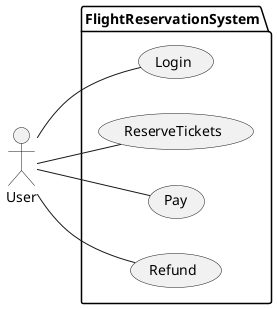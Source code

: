 @startuml

left to right direction

package FlightReservationSystem {
    (Login) as L
    (ReserveTickets) as RT
    (Pay) as P
    (Refund) as R
}

Actor User as U

U -- L
U -- RT
U -- R
U -- P


@enduml